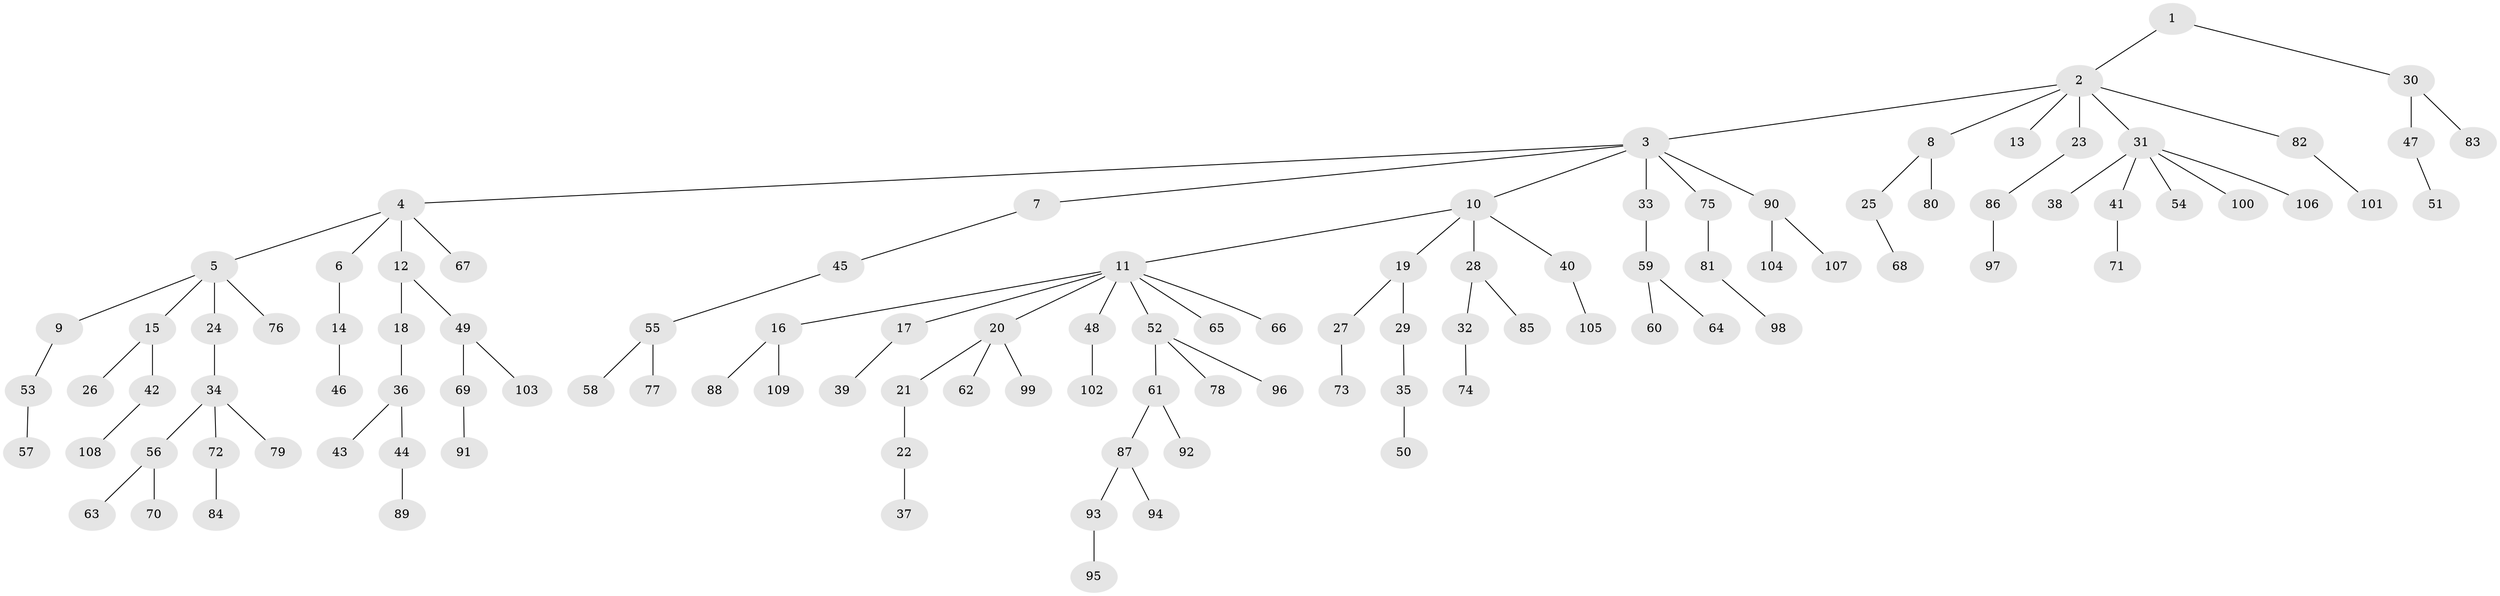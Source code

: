 // coarse degree distribution, {1: 0.7407407407407407, 2: 0.16666666666666666, 5: 0.018518518518518517, 10: 0.037037037037037035, 20: 0.018518518518518517, 3: 0.018518518518518517}
// Generated by graph-tools (version 1.1) at 2025/57/03/04/25 21:57:08]
// undirected, 109 vertices, 108 edges
graph export_dot {
graph [start="1"]
  node [color=gray90,style=filled];
  1;
  2;
  3;
  4;
  5;
  6;
  7;
  8;
  9;
  10;
  11;
  12;
  13;
  14;
  15;
  16;
  17;
  18;
  19;
  20;
  21;
  22;
  23;
  24;
  25;
  26;
  27;
  28;
  29;
  30;
  31;
  32;
  33;
  34;
  35;
  36;
  37;
  38;
  39;
  40;
  41;
  42;
  43;
  44;
  45;
  46;
  47;
  48;
  49;
  50;
  51;
  52;
  53;
  54;
  55;
  56;
  57;
  58;
  59;
  60;
  61;
  62;
  63;
  64;
  65;
  66;
  67;
  68;
  69;
  70;
  71;
  72;
  73;
  74;
  75;
  76;
  77;
  78;
  79;
  80;
  81;
  82;
  83;
  84;
  85;
  86;
  87;
  88;
  89;
  90;
  91;
  92;
  93;
  94;
  95;
  96;
  97;
  98;
  99;
  100;
  101;
  102;
  103;
  104;
  105;
  106;
  107;
  108;
  109;
  1 -- 2;
  1 -- 30;
  2 -- 3;
  2 -- 8;
  2 -- 13;
  2 -- 23;
  2 -- 31;
  2 -- 82;
  3 -- 4;
  3 -- 7;
  3 -- 10;
  3 -- 33;
  3 -- 75;
  3 -- 90;
  4 -- 5;
  4 -- 6;
  4 -- 12;
  4 -- 67;
  5 -- 9;
  5 -- 15;
  5 -- 24;
  5 -- 76;
  6 -- 14;
  7 -- 45;
  8 -- 25;
  8 -- 80;
  9 -- 53;
  10 -- 11;
  10 -- 19;
  10 -- 28;
  10 -- 40;
  11 -- 16;
  11 -- 17;
  11 -- 20;
  11 -- 48;
  11 -- 52;
  11 -- 65;
  11 -- 66;
  12 -- 18;
  12 -- 49;
  14 -- 46;
  15 -- 26;
  15 -- 42;
  16 -- 88;
  16 -- 109;
  17 -- 39;
  18 -- 36;
  19 -- 27;
  19 -- 29;
  20 -- 21;
  20 -- 62;
  20 -- 99;
  21 -- 22;
  22 -- 37;
  23 -- 86;
  24 -- 34;
  25 -- 68;
  27 -- 73;
  28 -- 32;
  28 -- 85;
  29 -- 35;
  30 -- 47;
  30 -- 83;
  31 -- 38;
  31 -- 41;
  31 -- 54;
  31 -- 100;
  31 -- 106;
  32 -- 74;
  33 -- 59;
  34 -- 56;
  34 -- 72;
  34 -- 79;
  35 -- 50;
  36 -- 43;
  36 -- 44;
  40 -- 105;
  41 -- 71;
  42 -- 108;
  44 -- 89;
  45 -- 55;
  47 -- 51;
  48 -- 102;
  49 -- 69;
  49 -- 103;
  52 -- 61;
  52 -- 78;
  52 -- 96;
  53 -- 57;
  55 -- 58;
  55 -- 77;
  56 -- 63;
  56 -- 70;
  59 -- 60;
  59 -- 64;
  61 -- 87;
  61 -- 92;
  69 -- 91;
  72 -- 84;
  75 -- 81;
  81 -- 98;
  82 -- 101;
  86 -- 97;
  87 -- 93;
  87 -- 94;
  90 -- 104;
  90 -- 107;
  93 -- 95;
}
